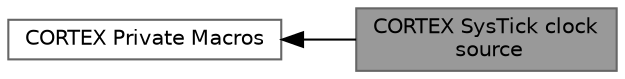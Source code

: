digraph "CORTEX SysTick clock source"
{
 // LATEX_PDF_SIZE
  bgcolor="transparent";
  edge [fontname=Helvetica,fontsize=10,labelfontname=Helvetica,labelfontsize=10];
  node [fontname=Helvetica,fontsize=10,shape=box,height=0.2,width=0.4];
  rankdir=LR;
  Node2 [id="Node000002",label="CORTEX Private Macros",height=0.2,width=0.4,color="grey40", fillcolor="white", style="filled",URL="$group___c_o_r_t_e_x___private___macros.html",tooltip=" "];
  Node1 [id="Node000001",label="CORTEX SysTick clock\l source",height=0.2,width=0.4,color="gray40", fillcolor="grey60", style="filled", fontcolor="black",tooltip=" "];
  Node2->Node1 [shape=plaintext, dir="back", style="solid"];
}
